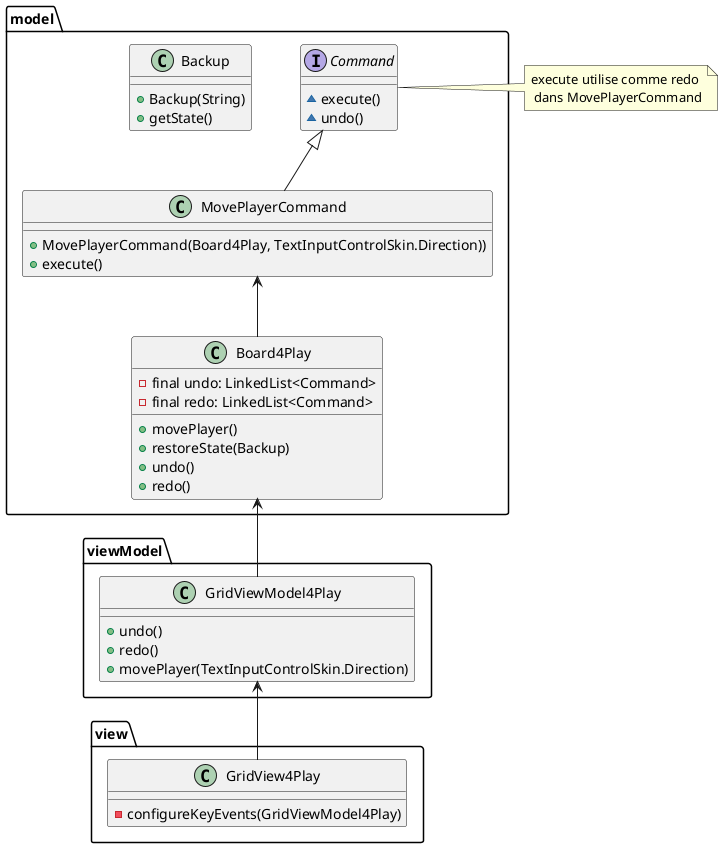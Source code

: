 @startuml

package "model" {
    Interface Command
    class MovePlayerCommand
    class Board4Play
    class Backup
}

package "viewModel" {
    class GridViewModel4Play
}

package "view" {
    class GridView4Play
}

Command : ~ execute()
Command : ~ undo()

Note right of Command : execute utilise comme redo \n dans MovePlayerCommand

Board4Play : - final undo: LinkedList<Command>
Board4Play : - final redo: LinkedList<Command>
Board4Play : + movePlayer()
Board4Play : + restoreState(Backup)
Board4Play : + undo()
Board4Play : + redo()

Backup : + Backup(String)
Backup : + getState()

GridViewModel4Play : + undo()
GridViewModel4Play : + redo()
GridViewModel4Play : + movePlayer(TextInputControlSkin.Direction)

GridView4Play : - configureKeyEvents(GridViewModel4Play)

MovePlayerCommand : + MovePlayerCommand(Board4Play, TextInputControlSkin.Direction))
MovePlayerCommand : + execute()

Command <|-- MovePlayerCommand
MovePlayerCommand <-- Board4Play
Board4Play <-- GridViewModel4Play
GridViewModel4Play <-- GridView4Play


@enduml